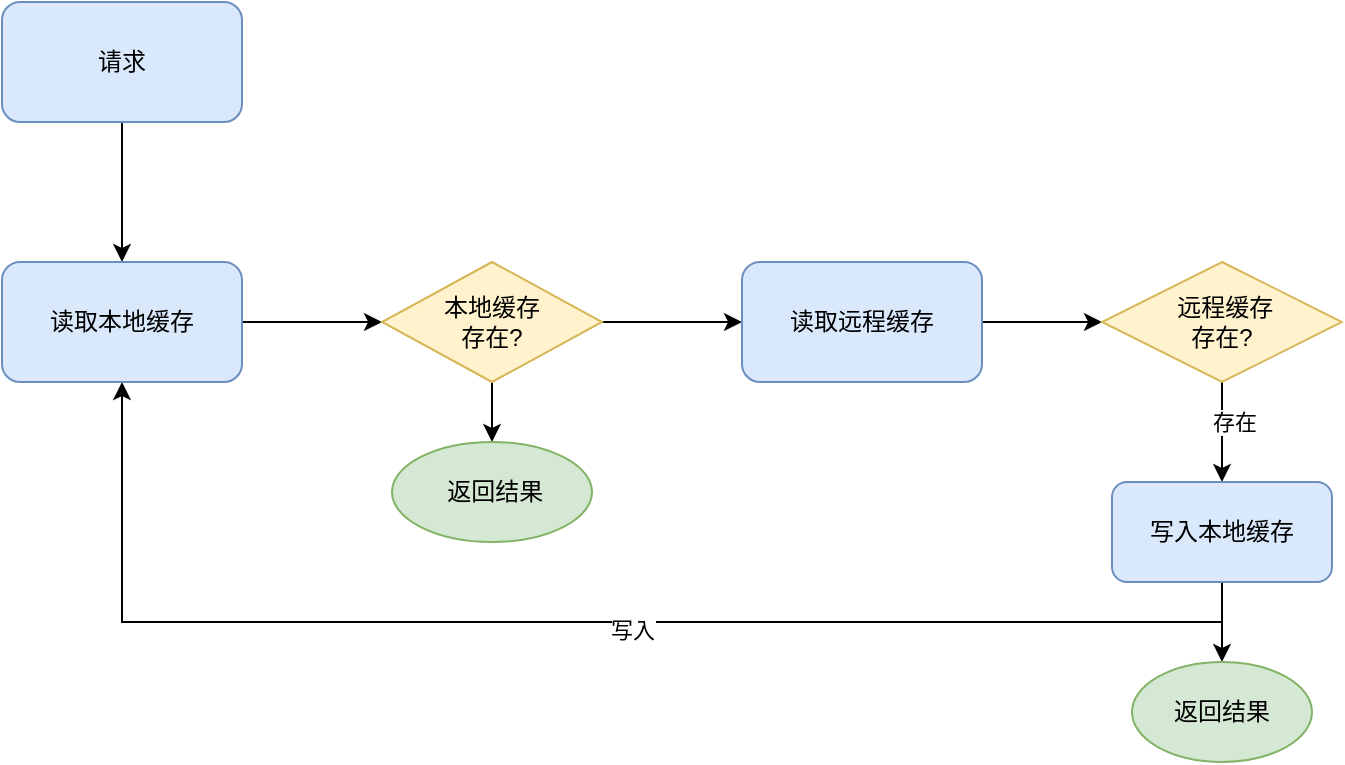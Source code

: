 <mxfile version="26.1.1">
  <diagram name="第 1 页" id="gzhv_t4R0epDjTg4EIp7">
    <mxGraphModel dx="1426" dy="708" grid="1" gridSize="10" guides="1" tooltips="1" connect="1" arrows="1" fold="1" page="1" pageScale="1" pageWidth="827" pageHeight="1169" math="0" shadow="0">
      <root>
        <mxCell id="0" />
        <mxCell id="1" parent="0" />
        <mxCell id="YjX4FutzEUDwgeiD3PkE-19" style="edgeStyle=orthogonalEdgeStyle;rounded=0;orthogonalLoop=1;jettySize=auto;html=1;entryX=0.5;entryY=1;entryDx=0;entryDy=0;" edge="1" parent="1" source="YjX4FutzEUDwgeiD3PkE-11" target="YjX4FutzEUDwgeiD3PkE-3">
          <mxGeometry relative="1" as="geometry">
            <Array as="points">
              <mxPoint x="740" y="460" />
              <mxPoint x="190" y="460" />
            </Array>
          </mxGeometry>
        </mxCell>
        <mxCell id="YjX4FutzEUDwgeiD3PkE-20" value="写入" style="edgeLabel;html=1;align=center;verticalAlign=middle;resizable=0;points=[];" vertex="1" connectable="0" parent="YjX4FutzEUDwgeiD3PkE-19">
          <mxGeometry x="-0.087" y="4" relative="1" as="geometry">
            <mxPoint as="offset" />
          </mxGeometry>
        </mxCell>
        <mxCell id="YjX4FutzEUDwgeiD3PkE-7" style="edgeStyle=orthogonalEdgeStyle;rounded=0;orthogonalLoop=1;jettySize=auto;html=1;" edge="1" parent="1" source="YjX4FutzEUDwgeiD3PkE-2" target="YjX4FutzEUDwgeiD3PkE-3">
          <mxGeometry relative="1" as="geometry" />
        </mxCell>
        <mxCell id="YjX4FutzEUDwgeiD3PkE-2" value="请求" style="rounded=1;whiteSpace=wrap;html=1;fillColor=#dae8fc;strokeColor=#6c8ebf;" vertex="1" parent="1">
          <mxGeometry x="130" y="150" width="120" height="60" as="geometry" />
        </mxCell>
        <mxCell id="YjX4FutzEUDwgeiD3PkE-8" style="edgeStyle=orthogonalEdgeStyle;rounded=0;orthogonalLoop=1;jettySize=auto;html=1;entryX=0;entryY=0.5;entryDx=0;entryDy=0;" edge="1" parent="1" source="YjX4FutzEUDwgeiD3PkE-3" target="YjX4FutzEUDwgeiD3PkE-4">
          <mxGeometry relative="1" as="geometry" />
        </mxCell>
        <mxCell id="YjX4FutzEUDwgeiD3PkE-3" value="读取本地缓存" style="rounded=1;whiteSpace=wrap;html=1;fillColor=#dae8fc;strokeColor=#6c8ebf;" vertex="1" parent="1">
          <mxGeometry x="130" y="280" width="120" height="60" as="geometry" />
        </mxCell>
        <mxCell id="YjX4FutzEUDwgeiD3PkE-9" style="edgeStyle=orthogonalEdgeStyle;rounded=0;orthogonalLoop=1;jettySize=auto;html=1;entryX=0;entryY=0.5;entryDx=0;entryDy=0;" edge="1" parent="1" source="YjX4FutzEUDwgeiD3PkE-4" target="YjX4FutzEUDwgeiD3PkE-5">
          <mxGeometry relative="1" as="geometry" />
        </mxCell>
        <mxCell id="YjX4FutzEUDwgeiD3PkE-14" style="edgeStyle=orthogonalEdgeStyle;rounded=0;orthogonalLoop=1;jettySize=auto;html=1;entryX=0.5;entryY=0;entryDx=0;entryDy=0;" edge="1" parent="1" source="YjX4FutzEUDwgeiD3PkE-4" target="YjX4FutzEUDwgeiD3PkE-15">
          <mxGeometry relative="1" as="geometry">
            <mxPoint x="370" y="400" as="targetPoint" />
          </mxGeometry>
        </mxCell>
        <mxCell id="YjX4FutzEUDwgeiD3PkE-4" value="本地缓存&lt;div&gt;存在?&lt;/div&gt;" style="rhombus;whiteSpace=wrap;html=1;fillColor=#fff2cc;strokeColor=#d6b656;" vertex="1" parent="1">
          <mxGeometry x="320" y="280" width="110" height="60" as="geometry" />
        </mxCell>
        <mxCell id="YjX4FutzEUDwgeiD3PkE-10" style="edgeStyle=orthogonalEdgeStyle;rounded=0;orthogonalLoop=1;jettySize=auto;html=1;" edge="1" parent="1" source="YjX4FutzEUDwgeiD3PkE-5" target="YjX4FutzEUDwgeiD3PkE-6">
          <mxGeometry relative="1" as="geometry" />
        </mxCell>
        <mxCell id="YjX4FutzEUDwgeiD3PkE-5" value="读取远程缓存" style="rounded=1;whiteSpace=wrap;html=1;fillColor=#dae8fc;strokeColor=#6c8ebf;" vertex="1" parent="1">
          <mxGeometry x="500" y="280" width="120" height="60" as="geometry" />
        </mxCell>
        <mxCell id="YjX4FutzEUDwgeiD3PkE-12" style="edgeStyle=orthogonalEdgeStyle;rounded=0;orthogonalLoop=1;jettySize=auto;html=1;entryX=0.5;entryY=0;entryDx=0;entryDy=0;" edge="1" parent="1" source="YjX4FutzEUDwgeiD3PkE-6" target="YjX4FutzEUDwgeiD3PkE-11">
          <mxGeometry relative="1" as="geometry" />
        </mxCell>
        <mxCell id="YjX4FutzEUDwgeiD3PkE-13" value="存在" style="edgeLabel;html=1;align=center;verticalAlign=middle;resizable=0;points=[];" vertex="1" connectable="0" parent="YjX4FutzEUDwgeiD3PkE-12">
          <mxGeometry x="-0.111" y="3" relative="1" as="geometry">
            <mxPoint x="3" y="-2" as="offset" />
          </mxGeometry>
        </mxCell>
        <mxCell id="YjX4FutzEUDwgeiD3PkE-6" value="&amp;nbsp;远程缓存&lt;br&gt;存在?" style="rhombus;whiteSpace=wrap;html=1;fillColor=#fff2cc;strokeColor=#d6b656;" vertex="1" parent="1">
          <mxGeometry x="680" y="280" width="120" height="60" as="geometry" />
        </mxCell>
        <mxCell id="YjX4FutzEUDwgeiD3PkE-17" style="edgeStyle=orthogonalEdgeStyle;rounded=0;orthogonalLoop=1;jettySize=auto;html=1;entryX=0.5;entryY=0;entryDx=0;entryDy=0;" edge="1" parent="1" source="YjX4FutzEUDwgeiD3PkE-11" target="YjX4FutzEUDwgeiD3PkE-18">
          <mxGeometry relative="1" as="geometry">
            <mxPoint x="740" y="490" as="targetPoint" />
          </mxGeometry>
        </mxCell>
        <mxCell id="YjX4FutzEUDwgeiD3PkE-11" value="写入本地缓存" style="rounded=1;whiteSpace=wrap;html=1;fillColor=#dae8fc;strokeColor=#6c8ebf;" vertex="1" parent="1">
          <mxGeometry x="685" y="390" width="110" height="50" as="geometry" />
        </mxCell>
        <mxCell id="YjX4FutzEUDwgeiD3PkE-15" value="&amp;nbsp;返回结果" style="ellipse;whiteSpace=wrap;html=1;fillColor=#d5e8d4;strokeColor=#82b366;" vertex="1" parent="1">
          <mxGeometry x="325" y="370" width="100" height="50" as="geometry" />
        </mxCell>
        <mxCell id="YjX4FutzEUDwgeiD3PkE-18" value="返回结果" style="ellipse;whiteSpace=wrap;html=1;fillColor=#d5e8d4;strokeColor=#82b366;" vertex="1" parent="1">
          <mxGeometry x="695" y="480" width="90" height="50" as="geometry" />
        </mxCell>
      </root>
    </mxGraphModel>
  </diagram>
</mxfile>
